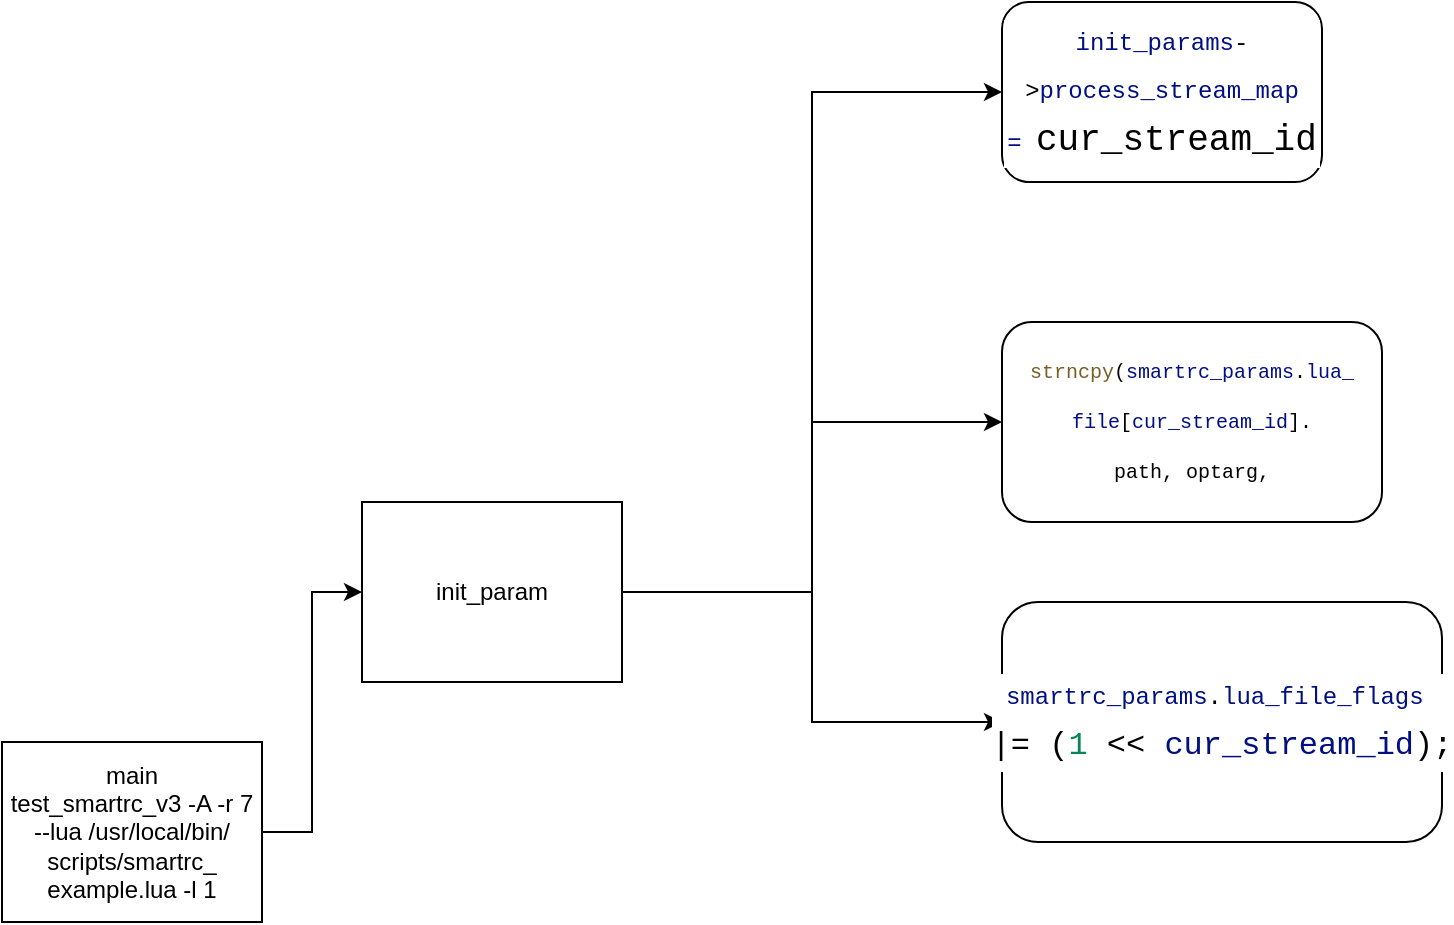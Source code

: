 <mxfile version="14.6.6" type="github">
  <diagram id="IViH13QtPrbKDEhVvIR5" name="Page-1">
    <mxGraphModel dx="1422" dy="794" grid="1" gridSize="10" guides="1" tooltips="1" connect="1" arrows="1" fold="1" page="1" pageScale="1" pageWidth="827" pageHeight="1169" math="0" shadow="0">
      <root>
        <mxCell id="0" />
        <mxCell id="1" parent="0" />
        <mxCell id="ATLWoFstqX7KM1064nTt-4" style="edgeStyle=orthogonalEdgeStyle;rounded=0;orthogonalLoop=1;jettySize=auto;html=1;entryX=0;entryY=0.5;entryDx=0;entryDy=0;exitX=1;exitY=0.5;exitDx=0;exitDy=0;" edge="1" parent="1" source="ATLWoFstqX7KM1064nTt-10" target="ATLWoFstqX7KM1064nTt-3">
          <mxGeometry relative="1" as="geometry">
            <mxPoint x="470" y="200" as="sourcePoint" />
          </mxGeometry>
        </mxCell>
        <mxCell id="ATLWoFstqX7KM1064nTt-6" style="edgeStyle=orthogonalEdgeStyle;rounded=0;orthogonalLoop=1;jettySize=auto;html=1;entryX=0;entryY=0.5;entryDx=0;entryDy=0;exitX=1;exitY=0.5;exitDx=0;exitDy=0;" edge="1" parent="1" source="ATLWoFstqX7KM1064nTt-10" target="ATLWoFstqX7KM1064nTt-5">
          <mxGeometry relative="1" as="geometry">
            <mxPoint x="500" y="330" as="sourcePoint" />
          </mxGeometry>
        </mxCell>
        <mxCell id="ATLWoFstqX7KM1064nTt-9" style="edgeStyle=orthogonalEdgeStyle;rounded=0;orthogonalLoop=1;jettySize=auto;html=1;" edge="1" parent="1" source="ATLWoFstqX7KM1064nTt-10" target="ATLWoFstqX7KM1064nTt-7">
          <mxGeometry relative="1" as="geometry">
            <mxPoint x="490" y="345" as="sourcePoint" />
          </mxGeometry>
        </mxCell>
        <mxCell id="ATLWoFstqX7KM1064nTt-11" style="edgeStyle=orthogonalEdgeStyle;rounded=0;orthogonalLoop=1;jettySize=auto;html=1;entryX=0;entryY=0.5;entryDx=0;entryDy=0;" edge="1" parent="1" source="ATLWoFstqX7KM1064nTt-1" target="ATLWoFstqX7KM1064nTt-10">
          <mxGeometry relative="1" as="geometry" />
        </mxCell>
        <mxCell id="ATLWoFstqX7KM1064nTt-1" value="main&lt;br&gt;test_smartrc_v3 -A -r 7 --lua /usr/local/bin/&lt;br&gt;scripts/smartrc_&lt;br&gt;example.lua -l 1" style="rounded=0;whiteSpace=wrap;html=1;" vertex="1" parent="1">
          <mxGeometry x="20" y="410" width="130" height="90" as="geometry" />
        </mxCell>
        <mxCell id="ATLWoFstqX7KM1064nTt-3" value="&lt;div style=&quot;background-color: rgb(255 , 255 , 255) ; font-family: &amp;#34;consolas&amp;#34; , &amp;#34;courier new&amp;#34; , monospace ; line-height: 24px&quot;&gt;&lt;font style=&quot;font-size: 12px&quot;&gt;&lt;span style=&quot;color: rgb(0 , 16 , 128)&quot;&gt;init_params&lt;/span&gt;-&amp;gt;&lt;span style=&quot;color: rgb(0 , 16 , 128)&quot;&gt;process_stream_map =&amp;nbsp;&lt;/span&gt;&lt;/font&gt;&lt;span style=&quot;font-family: &amp;#34;consolas&amp;#34; , &amp;#34;courier new&amp;#34; , monospace ; font-size: 18px&quot;&gt;cur_stream_id&lt;/span&gt;&lt;/div&gt;" style="rounded=1;whiteSpace=wrap;html=1;" vertex="1" parent="1">
          <mxGeometry x="520" y="40" width="160" height="90" as="geometry" />
        </mxCell>
        <mxCell id="ATLWoFstqX7KM1064nTt-5" value="&lt;div style=&quot;background-color: rgb(255 , 255 , 255) ; font-family: &amp;#34;consolas&amp;#34; , &amp;#34;courier new&amp;#34; , monospace ; line-height: 24px&quot;&gt;&lt;div style=&quot;font-family: &amp;#34;consolas&amp;#34; , &amp;#34;courier new&amp;#34; , monospace ; line-height: 24px&quot;&gt;&lt;div&gt;&lt;font style=&quot;font-size: 10px&quot;&gt;&lt;span style=&quot;color: rgb(121 , 94 , 38)&quot;&gt;strncpy&lt;/span&gt;(&lt;span style=&quot;color: rgb(0 , 16 , 128)&quot;&gt;smartrc_params&lt;/span&gt;.&lt;span style=&quot;color: rgb(0 , 16 , 128)&quot;&gt;lua_&lt;/span&gt;&lt;/font&gt;&lt;/div&gt;&lt;div&gt;&lt;font style=&quot;font-size: 10px&quot;&gt;&lt;span style=&quot;color: rgb(0 , 16 , 128)&quot;&gt;file&lt;/span&gt;&lt;/font&gt;&lt;font style=&quot;font-size: 10px&quot;&gt;[&lt;span style=&quot;color: rgb(0 , 16 , 128)&quot;&gt;cur_stream_id&lt;/span&gt;].&lt;/font&gt;&lt;/div&gt;&lt;div&gt;&lt;font style=&quot;font-size: 10px&quot;&gt;path,&amp;nbsp;&lt;/font&gt;&lt;span style=&quot;font-size: 10px&quot;&gt;optarg,&lt;br&gt;&lt;/span&gt;&lt;/div&gt;&lt;/div&gt;&lt;/div&gt;" style="rounded=1;whiteSpace=wrap;html=1;" vertex="1" parent="1">
          <mxGeometry x="520" y="200" width="190" height="100" as="geometry" />
        </mxCell>
        <mxCell id="ATLWoFstqX7KM1064nTt-7" value="&lt;div style=&quot;background-color: rgb(255 , 255 , 255) ; font-family: &amp;#34;consolas&amp;#34; , &amp;#34;courier new&amp;#34; , monospace ; line-height: 24px&quot;&gt;&lt;div style=&quot;font-family: &amp;#34;consolas&amp;#34; , &amp;#34;courier new&amp;#34; , monospace ; line-height: 24px&quot;&gt;&lt;div&gt;&lt;div style=&quot;font-family: &amp;#34;consolas&amp;#34; , &amp;#34;courier new&amp;#34; , monospace ; line-height: 24px&quot;&gt;&lt;font style=&quot;font-size: 12px&quot;&gt;&lt;span style=&quot;color: rgb(0 , 16 , 128)&quot;&gt;smartrc_params&lt;/span&gt;.&lt;span style=&quot;color: rgb(0 , 16 , 128)&quot;&gt;lua_file_flags&lt;/span&gt;&amp;nbsp;&lt;/font&gt;&lt;/div&gt;&lt;div style=&quot;font-family: &amp;#34;consolas&amp;#34; , &amp;#34;courier new&amp;#34; , monospace ; line-height: 24px&quot;&gt;&lt;font size=&quot;3&quot;&gt;|=&amp;nbsp;(&lt;span style=&quot;color: rgb(9 , 134 , 88)&quot;&gt;1&lt;/span&gt;&amp;nbsp;&amp;lt;&amp;lt;&amp;nbsp;&lt;span style=&quot;color: rgb(0 , 16 , 128)&quot;&gt;cur_stream_id&lt;/span&gt;);&lt;/font&gt;&lt;/div&gt;&lt;/div&gt;&lt;/div&gt;&lt;/div&gt;" style="rounded=1;whiteSpace=wrap;html=1;" vertex="1" parent="1">
          <mxGeometry x="520" y="340" width="220" height="120" as="geometry" />
        </mxCell>
        <mxCell id="ATLWoFstqX7KM1064nTt-10" value="init_param" style="rounded=0;whiteSpace=wrap;html=1;" vertex="1" parent="1">
          <mxGeometry x="200" y="290" width="130" height="90" as="geometry" />
        </mxCell>
      </root>
    </mxGraphModel>
  </diagram>
</mxfile>
